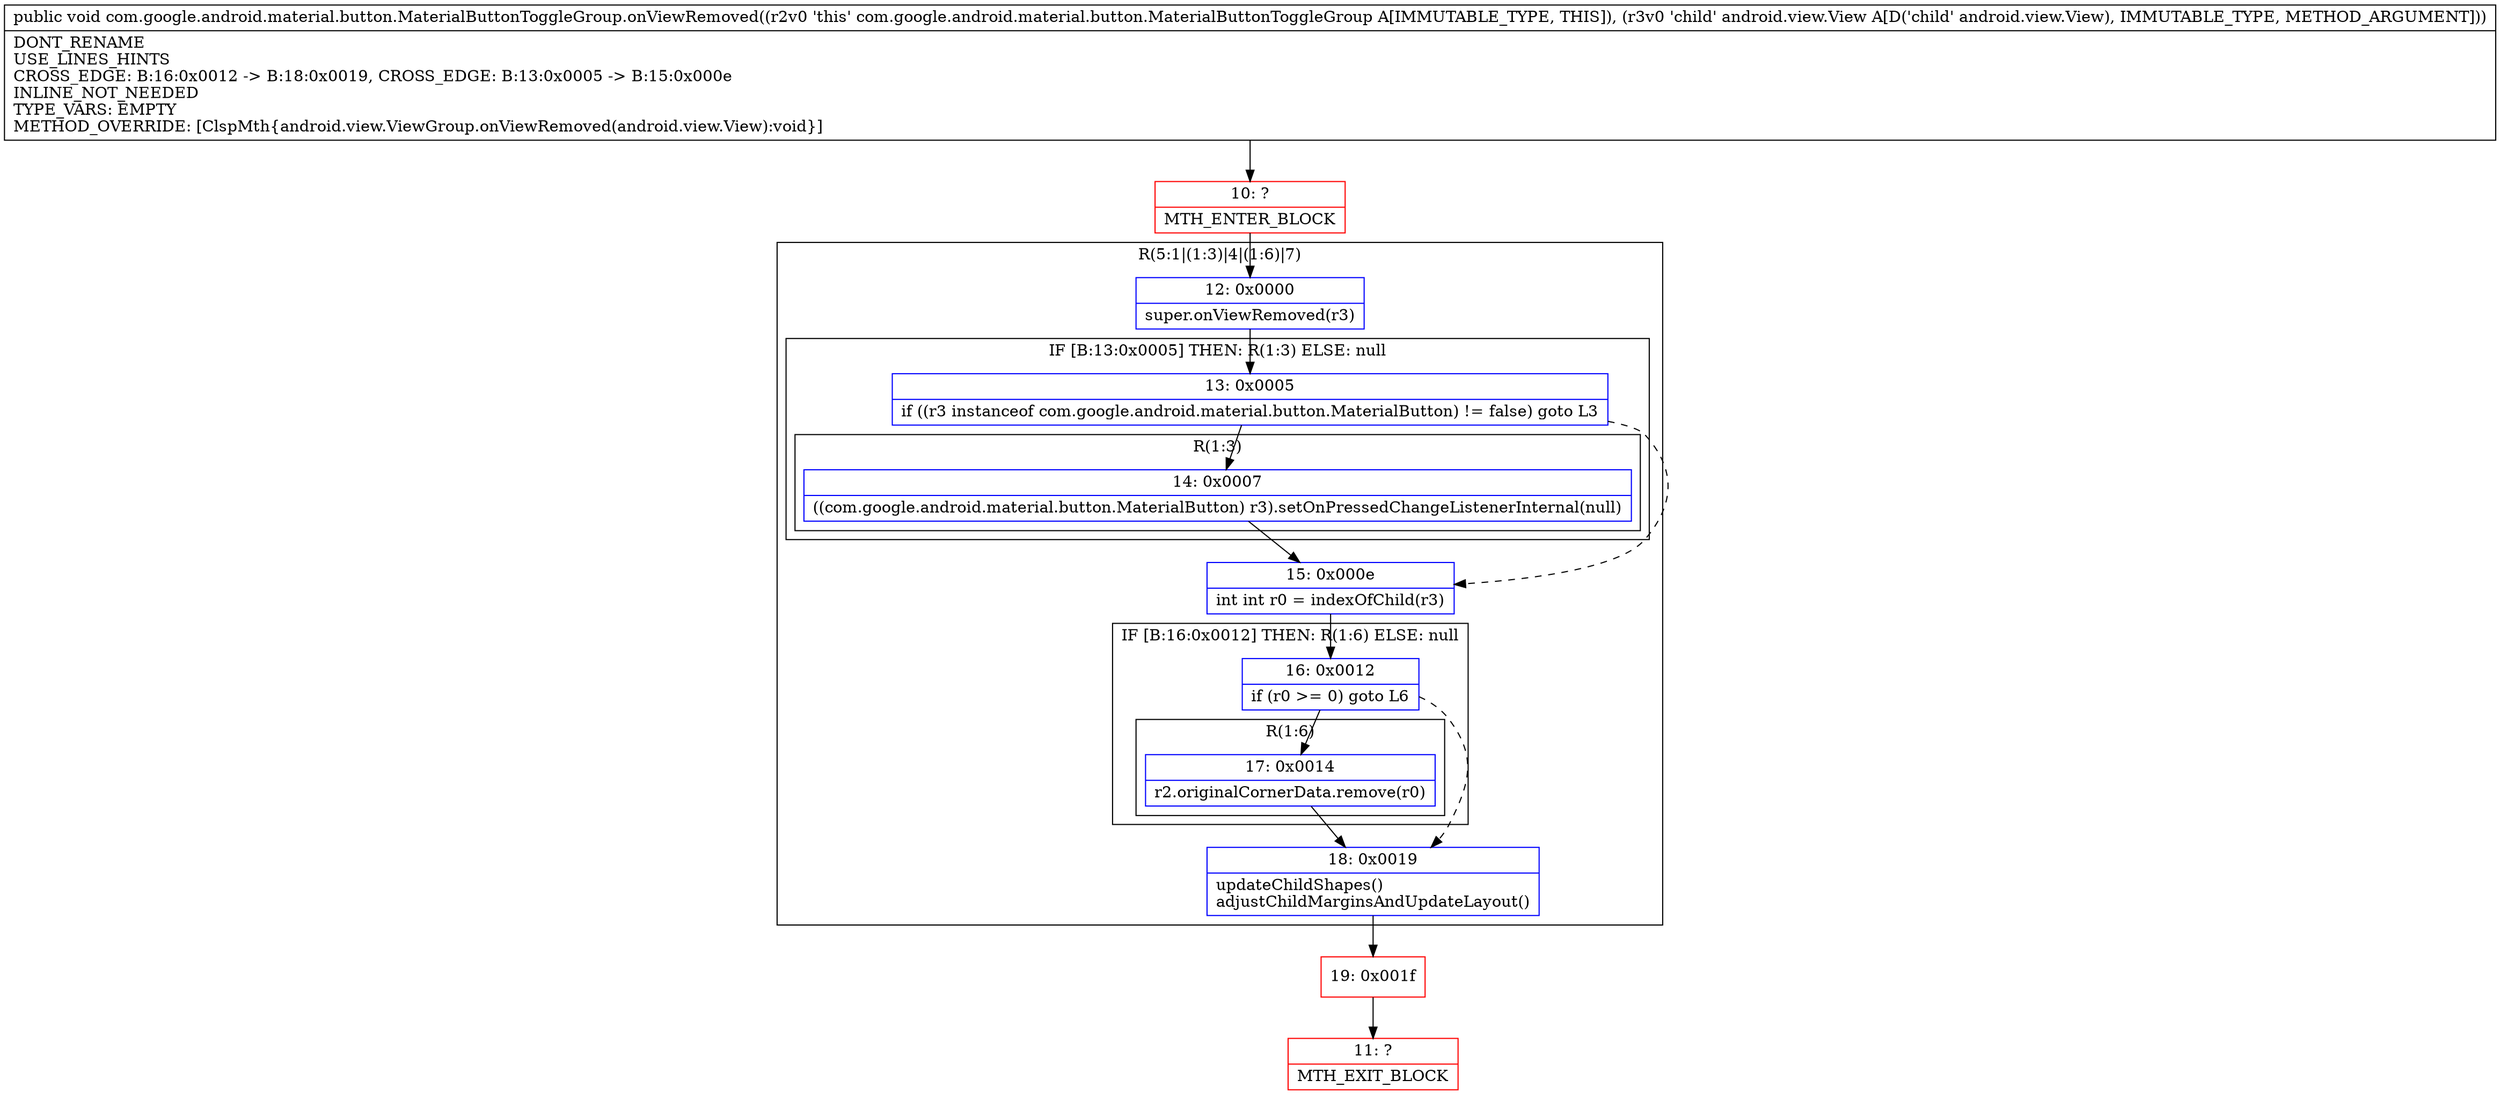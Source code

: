 digraph "CFG forcom.google.android.material.button.MaterialButtonToggleGroup.onViewRemoved(Landroid\/view\/View;)V" {
subgraph cluster_Region_1359120410 {
label = "R(5:1|(1:3)|4|(1:6)|7)";
node [shape=record,color=blue];
Node_12 [shape=record,label="{12\:\ 0x0000|super.onViewRemoved(r3)\l}"];
subgraph cluster_IfRegion_446792698 {
label = "IF [B:13:0x0005] THEN: R(1:3) ELSE: null";
node [shape=record,color=blue];
Node_13 [shape=record,label="{13\:\ 0x0005|if ((r3 instanceof com.google.android.material.button.MaterialButton) != false) goto L3\l}"];
subgraph cluster_Region_1872846940 {
label = "R(1:3)";
node [shape=record,color=blue];
Node_14 [shape=record,label="{14\:\ 0x0007|((com.google.android.material.button.MaterialButton) r3).setOnPressedChangeListenerInternal(null)\l}"];
}
}
Node_15 [shape=record,label="{15\:\ 0x000e|int int r0 = indexOfChild(r3)\l}"];
subgraph cluster_IfRegion_1786199816 {
label = "IF [B:16:0x0012] THEN: R(1:6) ELSE: null";
node [shape=record,color=blue];
Node_16 [shape=record,label="{16\:\ 0x0012|if (r0 \>= 0) goto L6\l}"];
subgraph cluster_Region_230067123 {
label = "R(1:6)";
node [shape=record,color=blue];
Node_17 [shape=record,label="{17\:\ 0x0014|r2.originalCornerData.remove(r0)\l}"];
}
}
Node_18 [shape=record,label="{18\:\ 0x0019|updateChildShapes()\ladjustChildMarginsAndUpdateLayout()\l}"];
}
Node_10 [shape=record,color=red,label="{10\:\ ?|MTH_ENTER_BLOCK\l}"];
Node_19 [shape=record,color=red,label="{19\:\ 0x001f}"];
Node_11 [shape=record,color=red,label="{11\:\ ?|MTH_EXIT_BLOCK\l}"];
MethodNode[shape=record,label="{public void com.google.android.material.button.MaterialButtonToggleGroup.onViewRemoved((r2v0 'this' com.google.android.material.button.MaterialButtonToggleGroup A[IMMUTABLE_TYPE, THIS]), (r3v0 'child' android.view.View A[D('child' android.view.View), IMMUTABLE_TYPE, METHOD_ARGUMENT]))  | DONT_RENAME\lUSE_LINES_HINTS\lCROSS_EDGE: B:16:0x0012 \-\> B:18:0x0019, CROSS_EDGE: B:13:0x0005 \-\> B:15:0x000e\lINLINE_NOT_NEEDED\lTYPE_VARS: EMPTY\lMETHOD_OVERRIDE: [ClspMth\{android.view.ViewGroup.onViewRemoved(android.view.View):void\}]\l}"];
MethodNode -> Node_10;Node_12 -> Node_13;
Node_13 -> Node_14;
Node_13 -> Node_15[style=dashed];
Node_14 -> Node_15;
Node_15 -> Node_16;
Node_16 -> Node_17;
Node_16 -> Node_18[style=dashed];
Node_17 -> Node_18;
Node_18 -> Node_19;
Node_10 -> Node_12;
Node_19 -> Node_11;
}

